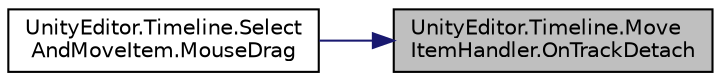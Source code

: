 digraph "UnityEditor.Timeline.MoveItemHandler.OnTrackDetach"
{
 // LATEX_PDF_SIZE
  edge [fontname="Helvetica",fontsize="10",labelfontname="Helvetica",labelfontsize="10"];
  node [fontname="Helvetica",fontsize="10",shape=record];
  rankdir="RL";
  Node1 [label="UnityEditor.Timeline.Move\lItemHandler.OnTrackDetach",height=0.2,width=0.4,color="black", fillcolor="grey75", style="filled", fontcolor="black",tooltip=" "];
  Node1 -> Node2 [dir="back",color="midnightblue",fontsize="10",style="solid",fontname="Helvetica"];
  Node2 [label="UnityEditor.Timeline.Select\lAndMoveItem.MouseDrag",height=0.2,width=0.4,color="black", fillcolor="white", style="filled",URL="$class_unity_editor_1_1_timeline_1_1_select_and_move_item.html#a584bdd0d566071b66460cdbf2c518833",tooltip=" "];
}
